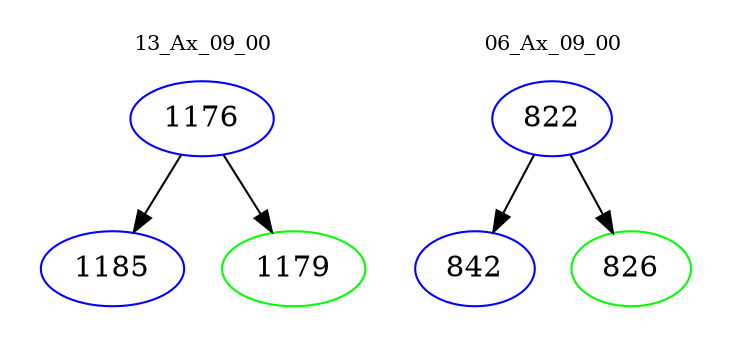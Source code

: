digraph{
subgraph cluster_0 {
color = white
label = "13_Ax_09_00";
fontsize=10;
T0_1176 [label="1176", color="blue"]
T0_1176 -> T0_1185 [color="black"]
T0_1185 [label="1185", color="blue"]
T0_1176 -> T0_1179 [color="black"]
T0_1179 [label="1179", color="green"]
}
subgraph cluster_1 {
color = white
label = "06_Ax_09_00";
fontsize=10;
T1_822 [label="822", color="blue"]
T1_822 -> T1_842 [color="black"]
T1_842 [label="842", color="blue"]
T1_822 -> T1_826 [color="black"]
T1_826 [label="826", color="green"]
}
}
